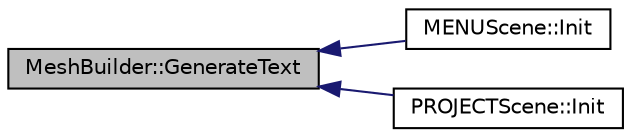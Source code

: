 digraph "MeshBuilder::GenerateText"
{
  bgcolor="transparent";
  edge [fontname="Helvetica",fontsize="10",labelfontname="Helvetica",labelfontsize="10"];
  node [fontname="Helvetica",fontsize="10",shape=record];
  rankdir="LR";
  Node1 [label="MeshBuilder::GenerateText",height=0.2,width=0.4,color="black", fillcolor="grey75", style="filled", fontcolor="black"];
  Node1 -> Node2 [dir="back",color="midnightblue",fontsize="10",style="solid",fontname="Helvetica"];
  Node2 [label="MENUScene::Init",height=0.2,width=0.4,color="black",URL="$classMENUScene.html#aaff86a398e897cfe7c2911e691377c0b"];
  Node1 -> Node3 [dir="back",color="midnightblue",fontsize="10",style="solid",fontname="Helvetica"];
  Node3 [label="PROJECTScene::Init",height=0.2,width=0.4,color="black",URL="$classPROJECTScene.html#abf925c2837510a313b8645b20fbf91d7",tooltip="Initializers. "];
}
